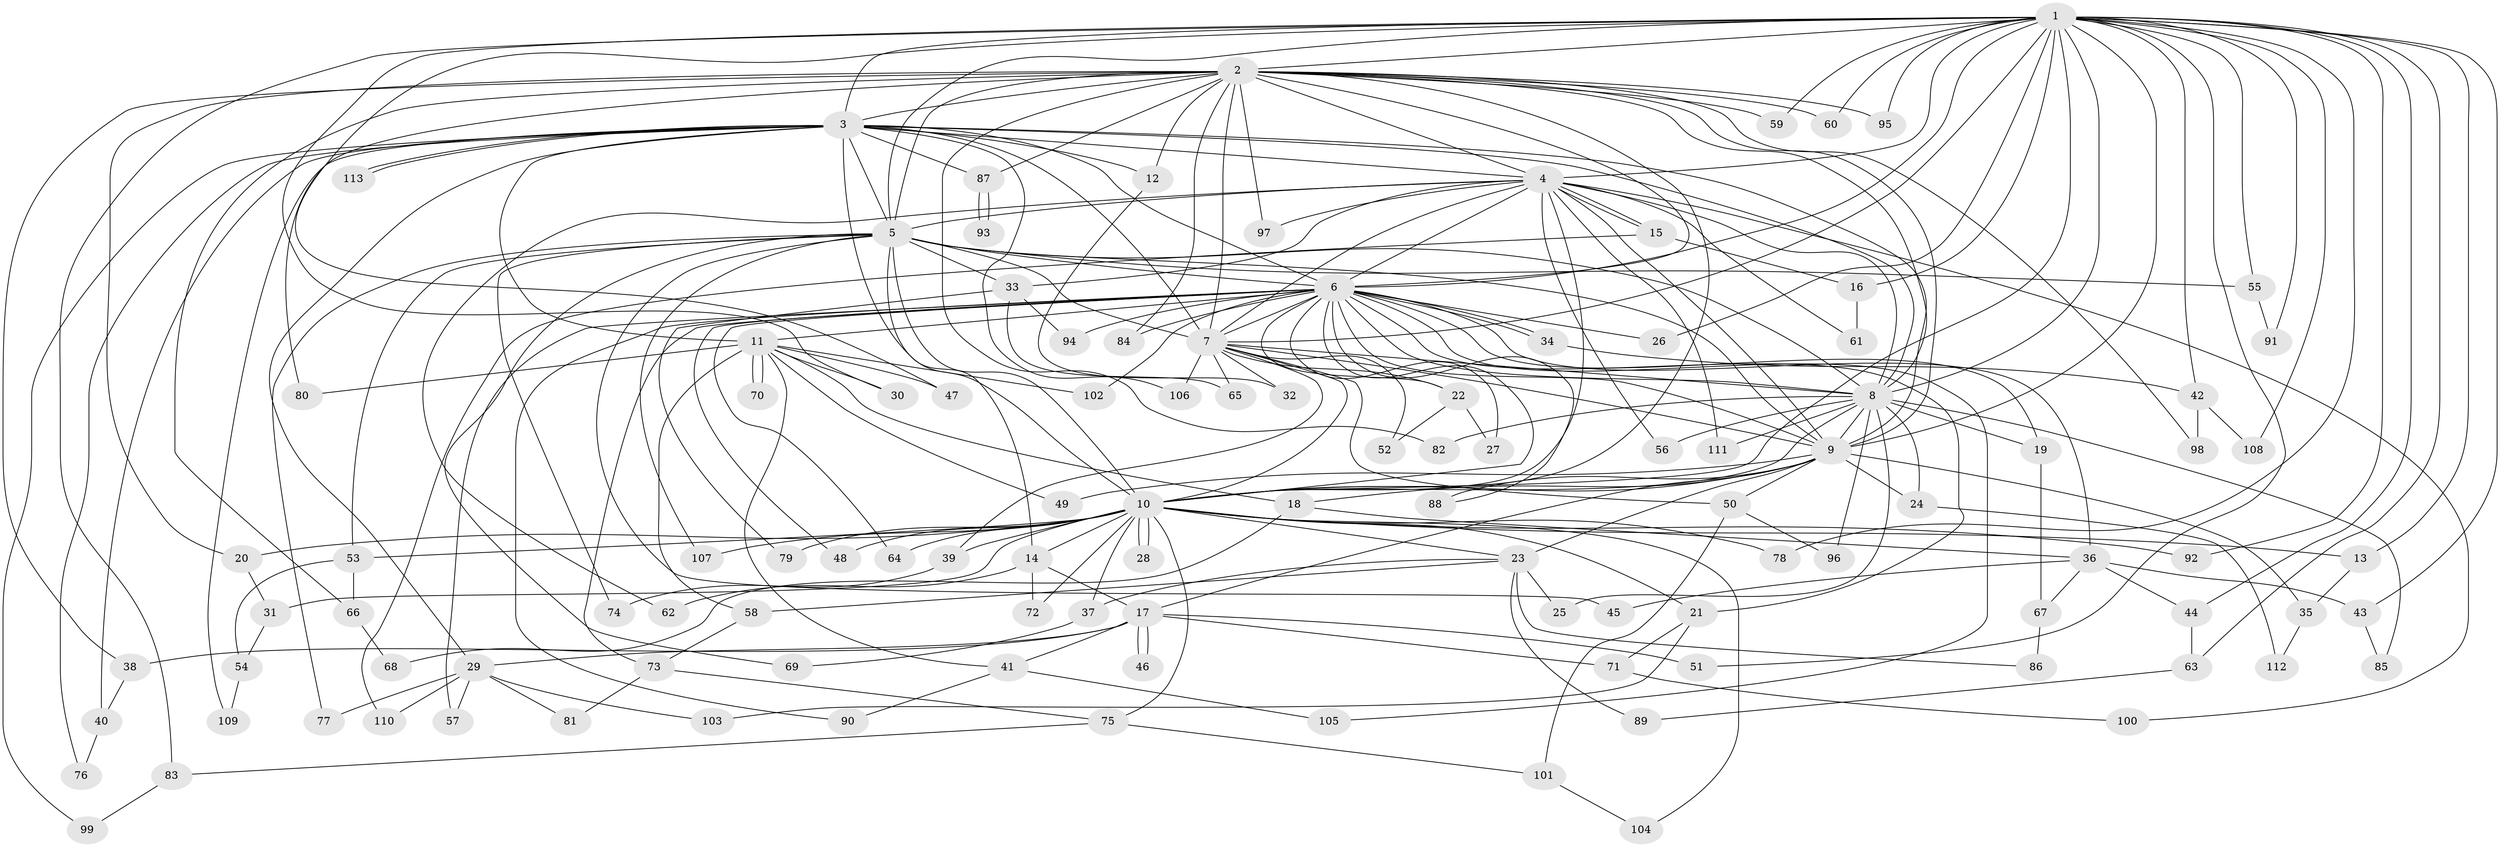 // coarse degree distribution, {26: 0.012195121951219513, 36: 0.012195121951219513, 19: 0.012195121951219513, 16: 0.012195121951219513, 18: 0.012195121951219513, 15: 0.024390243902439025, 14: 0.012195121951219513, 25: 0.012195121951219513, 10: 0.012195121951219513, 3: 0.15853658536585366, 4: 0.12195121951219512, 5: 0.036585365853658534, 7: 0.036585365853658534, 2: 0.5, 6: 0.012195121951219513, 1: 0.012195121951219513}
// Generated by graph-tools (version 1.1) at 2025/51/02/27/25 19:51:46]
// undirected, 113 vertices, 251 edges
graph export_dot {
graph [start="1"]
  node [color=gray90,style=filled];
  1;
  2;
  3;
  4;
  5;
  6;
  7;
  8;
  9;
  10;
  11;
  12;
  13;
  14;
  15;
  16;
  17;
  18;
  19;
  20;
  21;
  22;
  23;
  24;
  25;
  26;
  27;
  28;
  29;
  30;
  31;
  32;
  33;
  34;
  35;
  36;
  37;
  38;
  39;
  40;
  41;
  42;
  43;
  44;
  45;
  46;
  47;
  48;
  49;
  50;
  51;
  52;
  53;
  54;
  55;
  56;
  57;
  58;
  59;
  60;
  61;
  62;
  63;
  64;
  65;
  66;
  67;
  68;
  69;
  70;
  71;
  72;
  73;
  74;
  75;
  76;
  77;
  78;
  79;
  80;
  81;
  82;
  83;
  84;
  85;
  86;
  87;
  88;
  89;
  90;
  91;
  92;
  93;
  94;
  95;
  96;
  97;
  98;
  99;
  100;
  101;
  102;
  103;
  104;
  105;
  106;
  107;
  108;
  109;
  110;
  111;
  112;
  113;
  1 -- 2;
  1 -- 3;
  1 -- 4;
  1 -- 5;
  1 -- 6;
  1 -- 7;
  1 -- 8;
  1 -- 9;
  1 -- 10;
  1 -- 13;
  1 -- 16;
  1 -- 26;
  1 -- 30;
  1 -- 42;
  1 -- 43;
  1 -- 44;
  1 -- 47;
  1 -- 51;
  1 -- 55;
  1 -- 59;
  1 -- 60;
  1 -- 63;
  1 -- 78;
  1 -- 83;
  1 -- 91;
  1 -- 92;
  1 -- 95;
  1 -- 108;
  2 -- 3;
  2 -- 4;
  2 -- 5;
  2 -- 6;
  2 -- 7;
  2 -- 8;
  2 -- 9;
  2 -- 10;
  2 -- 12;
  2 -- 20;
  2 -- 38;
  2 -- 59;
  2 -- 60;
  2 -- 66;
  2 -- 80;
  2 -- 82;
  2 -- 84;
  2 -- 87;
  2 -- 95;
  2 -- 97;
  2 -- 98;
  3 -- 4;
  3 -- 5;
  3 -- 6;
  3 -- 7;
  3 -- 8;
  3 -- 9;
  3 -- 10;
  3 -- 11;
  3 -- 12;
  3 -- 29;
  3 -- 40;
  3 -- 76;
  3 -- 87;
  3 -- 99;
  3 -- 106;
  3 -- 109;
  3 -- 113;
  3 -- 113;
  4 -- 5;
  4 -- 6;
  4 -- 7;
  4 -- 8;
  4 -- 9;
  4 -- 10;
  4 -- 15;
  4 -- 15;
  4 -- 33;
  4 -- 56;
  4 -- 61;
  4 -- 62;
  4 -- 97;
  4 -- 100;
  4 -- 111;
  5 -- 6;
  5 -- 7;
  5 -- 8;
  5 -- 9;
  5 -- 10;
  5 -- 14;
  5 -- 33;
  5 -- 45;
  5 -- 53;
  5 -- 55;
  5 -- 69;
  5 -- 74;
  5 -- 77;
  5 -- 107;
  6 -- 7;
  6 -- 8;
  6 -- 9;
  6 -- 10;
  6 -- 11;
  6 -- 19;
  6 -- 21;
  6 -- 22;
  6 -- 26;
  6 -- 27;
  6 -- 34;
  6 -- 34;
  6 -- 36;
  6 -- 48;
  6 -- 57;
  6 -- 64;
  6 -- 73;
  6 -- 84;
  6 -- 88;
  6 -- 90;
  6 -- 94;
  6 -- 102;
  6 -- 105;
  7 -- 8;
  7 -- 9;
  7 -- 10;
  7 -- 22;
  7 -- 32;
  7 -- 39;
  7 -- 50;
  7 -- 52;
  7 -- 65;
  7 -- 106;
  8 -- 9;
  8 -- 10;
  8 -- 19;
  8 -- 24;
  8 -- 25;
  8 -- 56;
  8 -- 82;
  8 -- 85;
  8 -- 96;
  8 -- 111;
  9 -- 10;
  9 -- 17;
  9 -- 18;
  9 -- 23;
  9 -- 24;
  9 -- 35;
  9 -- 49;
  9 -- 50;
  9 -- 88;
  10 -- 13;
  10 -- 14;
  10 -- 20;
  10 -- 21;
  10 -- 23;
  10 -- 28;
  10 -- 28;
  10 -- 31;
  10 -- 37;
  10 -- 39;
  10 -- 48;
  10 -- 53;
  10 -- 64;
  10 -- 72;
  10 -- 75;
  10 -- 78;
  10 -- 79;
  10 -- 92;
  10 -- 104;
  10 -- 107;
  11 -- 18;
  11 -- 30;
  11 -- 41;
  11 -- 47;
  11 -- 49;
  11 -- 58;
  11 -- 70;
  11 -- 70;
  11 -- 80;
  11 -- 102;
  12 -- 32;
  13 -- 35;
  14 -- 17;
  14 -- 62;
  14 -- 72;
  15 -- 16;
  15 -- 110;
  16 -- 61;
  17 -- 29;
  17 -- 38;
  17 -- 41;
  17 -- 46;
  17 -- 46;
  17 -- 51;
  17 -- 71;
  18 -- 36;
  18 -- 68;
  19 -- 67;
  20 -- 31;
  21 -- 71;
  21 -- 103;
  22 -- 27;
  22 -- 52;
  23 -- 25;
  23 -- 37;
  23 -- 58;
  23 -- 86;
  23 -- 89;
  24 -- 112;
  29 -- 57;
  29 -- 77;
  29 -- 81;
  29 -- 103;
  29 -- 110;
  31 -- 54;
  33 -- 65;
  33 -- 79;
  33 -- 94;
  34 -- 42;
  35 -- 112;
  36 -- 43;
  36 -- 44;
  36 -- 45;
  36 -- 67;
  37 -- 69;
  38 -- 40;
  39 -- 74;
  40 -- 76;
  41 -- 90;
  41 -- 105;
  42 -- 98;
  42 -- 108;
  43 -- 85;
  44 -- 63;
  50 -- 96;
  50 -- 101;
  53 -- 54;
  53 -- 66;
  54 -- 109;
  55 -- 91;
  58 -- 73;
  63 -- 89;
  66 -- 68;
  67 -- 86;
  71 -- 100;
  73 -- 75;
  73 -- 81;
  75 -- 83;
  75 -- 101;
  83 -- 99;
  87 -- 93;
  87 -- 93;
  101 -- 104;
}
